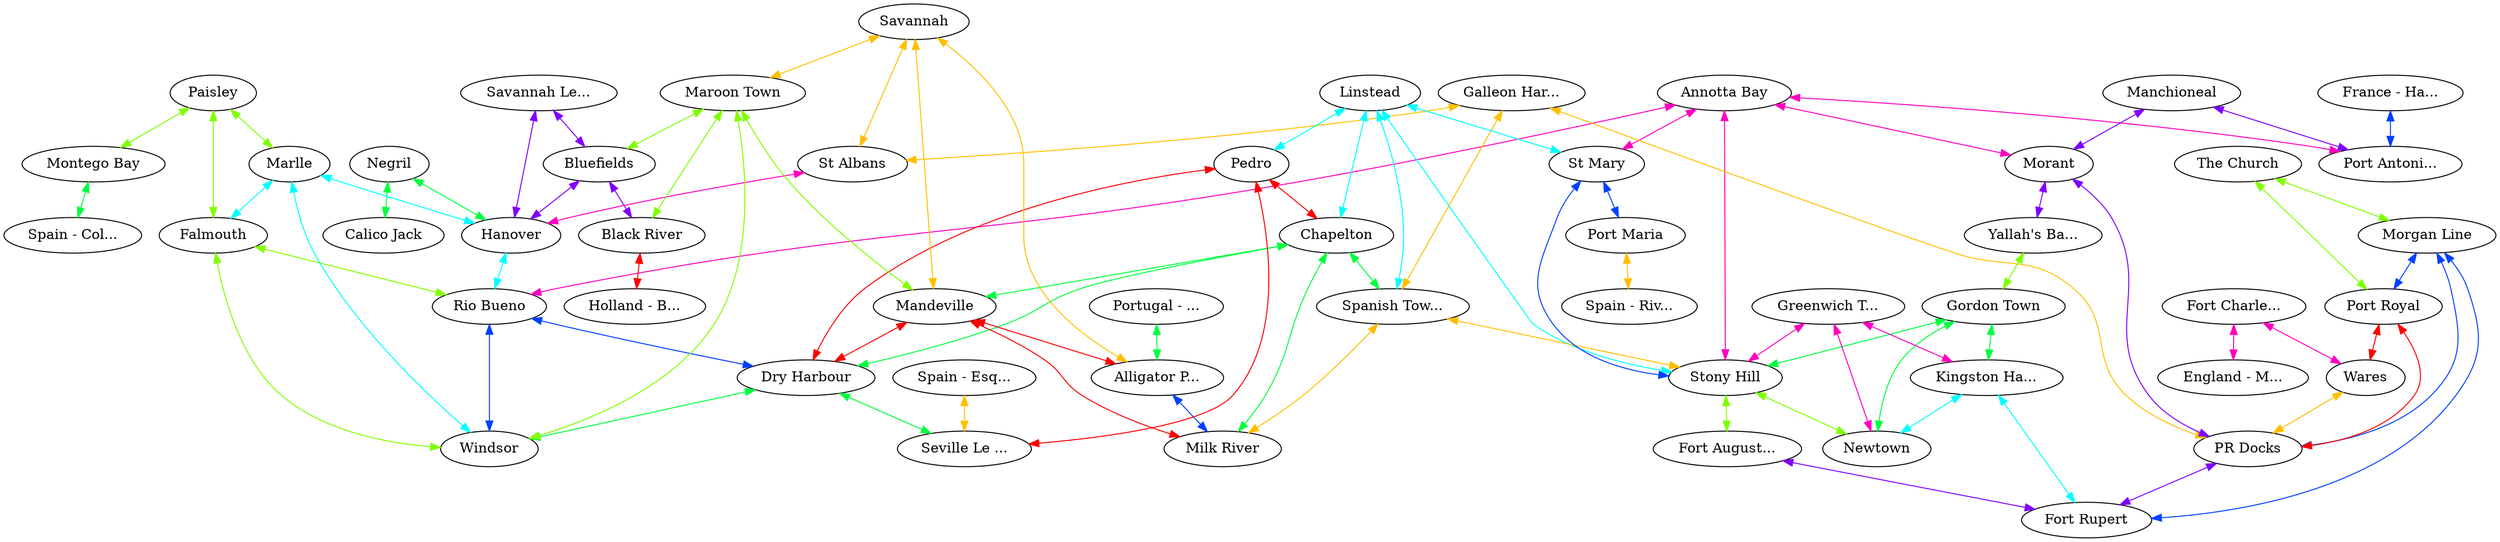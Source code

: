 graph x {
"Holland - Blauvelt" [pos="1.19444444444444,-4.34722222222222",label="Holland - B..."]
"Calico Jack" [pos="0.638888888888889,-3.61111111111111",label="Calico Jack"]
"Spain - Columbus" [pos="2.44444444444444,-1.01388888888889",label="Spain - Col..."]
"Spain - Esquivel" [pos="5.54166666666667,-1.13888888888889",label="Spain - Esq..."]
"France - Hamlin" [pos="8.23611111111111,-1.875",label="France - Ha..."]
"England - Morgan" [pos="6.54166666666667,-4.98611111111111",label="England - M..."]
"Portugal - Mota" [pos="2.51388888888889,-4.93055555555556",label="Portugal - ..."]
"Spain - Rivero" [pos="6.98611111111111,-1.36111111111111",label="Spain - Riv..."]
"Alligator Pond" [pos="3.52777777777778,-3.68055555555556",label="Alligator P..."]
"Annotta Bay" [pos="6.30555555555556,-2.73611111111111",label="Annotta Bay"]
"Black River" [pos="1.94444444444444,-3.16666666666667",label="Black River"]
"Bluefields" [pos="1.66666666666667,-2.59722222222222",label="Bluefields"]
"Chapelton" [pos="4.25,-3.36111111111111",label="Chapelton"]
"Dry Harbour" [pos="3.88888888888889,-2.13888888888889",label="Dry Harbour"]
"Falmouth" [pos="2.875,-1.86111111111111",label="Falmouth"]
"Galleon Harbour" [pos="5.18055555555556,-4.02777777777778",label="Galleon Har..."]
"Gordon Town" [pos="6.61111111111111,-3.43055555555556",label="Gordon Town"]
"Hanover" [pos="1.36111111111111,-2.04166666666667",label="Hanover"]
"Linstead" [pos="5.29166666666667,-2.91666666666667",label="Linstead"]
"Manchioneal" [pos="7.88888888888889,-3.09722222222222",label="Manchioneal"]
"Mandeville" [pos="3.47222222222222,-3",label="Mandeville"]
"Milk River" [pos="4.38888888888889,-4.44444444444444",label="Milk River"]
"Montego Bay" [pos="1.90277777777778,-1.5",label="Montego Bay"]
"Morant" [pos="7.83333333333333,-3.95833333333333",label="Morant"]
"Negril" [pos="0.708333333333333,-2.375",label="Negril"]
"Paisley" [pos="2.30555555555556,-1.94444444444444",label="Paisley"]
"Pedro" [pos="4.95833333333333,-2.54166666666667",label="Pedro"]
"Port Antonio" [pos="7.18055555555556,-3.04166666666667",label="Port Antoni..."]
"Port Maria" [pos="5.68055555555556,-1.875",label="Port Maria"]
"Rio Bueno" [pos="3.43055555555556,-1.79166666666667",label="Rio Bueno"]
"Savannah Le Mar" [pos="1.22222222222222,-2.40277777777778",label="Savannah Le..."]
"Savannah" [pos="2.79166666666667,-3.38888888888889",label="Savannah"]
"Seville Le Nueva" [pos="4.84722222222222,-2.02777777777778",label="Seville Le ..."]
"Spanish Town" [pos="5.56944444444444,-3.73611111111111",label="Spanish Tow..."]
"St Albans" [pos="2.22222222222222,-3.5",label="St Albans"]
"St Mary" [pos="5.40277777777778,-2.16666666666667",label="St Mary"]
"Stony Hill" [pos="6.08333333333333,-3.55555555555556",label="Stony Hill"]
"Yallah's Bay" [pos="7.33333333333333,-4.09722222222222",label="Yallah's Ba..."]
"Marlle" [pos="2.19444444444444,-2.31944444444444",label="Marlle"]
"Maroon Town" [pos="2.66666666666667,-2.90277777777778",label="Maroon Town"]
"Windsor" [pos="3.36111111111111,-2.54166666666667",label="Windsor"]
"Fort Augusta" [pos="3.38888888888889,-6.20833333333333",label="Fort August..."]
"Fort Charles" [pos="4.34722222222222,-8.11111111111111",label="Fort Charle..."]
"Fort Rupert" [pos="4.52777777777778,-6.84722222222222",label="Fort Rupert"]
"Greenwich Town" [pos="4.51388888888889,-6.22222222222222",label="Greenwich T..."]
"Kingston Harbour" [pos="6.19444444444444,-6.63888888888889",label="Kingston Ha..."]
"Morgan Line" [pos="5.02777777777778,-7.29166666666667",label="Morgan Line"]
"Newtown" [pos="6.22222222222222,-6.25",label="Newtown"]
"Port Royal" [pos="4.72222222222222,-7.875",label="Port Royal"]
"PR Docks" [pos="3.76388888888889,-6.93055555555556",label="PR Docks"]
"The Church" [pos="5.04166666666667,-7.66666666666667",label="The Church"]
"Wares" [pos="3.25,-7.36111111111111",label="Wares"]
"Spain - Esquivel" -- "Seville Le Nueva" [dir="both",color="0.125,1,1"]
"The Church" -- "Port Royal" [dir="both",color="0.25,1,1"]
"The Church" -- "Morgan Line" [dir="both",color="0.25,1,1"]
"Negril" -- "Calico Jack" [dir="both",color="0.375,1,1"]
"Negril" -- "Hanover" [dir="both",color="0.375,1,1"]
"Linstead" -- "Spanish Town" [dir="both",color="0.5,1,1"]
"Linstead" -- "St Mary" [dir="both",color="0.5,1,1"]
"Linstead" -- "Stony Hill" [dir="both",color="0.5,1,1"]
"Linstead" -- "Chapelton" [dir="both",color="0.5,1,1"]
"Linstead" -- "Pedro" [dir="both",color="0.5,1,1"]
"France - Hamlin" -- "Port Antonio" [dir="both",color="0.625,1,1"]
"Manchioneal" -- "Port Antonio" [dir="both",color="0.75,1,1"]
"Manchioneal" -- "Morant" [dir="both",color="0.75,1,1"]
"Annotta Bay" -- "Port Antonio" [dir="both",color="0.875,1,1"]
"Annotta Bay" -- "St Mary" [dir="both",color="0.875,1,1"]
"Annotta Bay" -- "Stony Hill" [dir="both",color="0.875,1,1"]
"Annotta Bay" -- "Rio Bueno" [dir="both",color="0.875,1,1"]
"Annotta Bay" -- "Morant" [dir="both",color="0.875,1,1"]
"Pedro" -- "Chapelton" [dir="both",color="1,1,1"]
"Pedro" -- "Dry Harbour" [dir="both",color="1,1,1"]
"Pedro" -- "Seville Le Nueva" [dir="both",color="1,1,1"]
"Savannah" -- "Mandeville" [dir="both",color="0.125,1,1"]
"Savannah" -- "St Albans" [dir="both",color="0.125,1,1"]
"Savannah" -- "Maroon Town" [dir="both",color="0.125,1,1"]
"Savannah" -- "Alligator Pond" [dir="both",color="0.125,1,1"]
"Paisley" -- "Falmouth" [dir="both",color="0.25,1,1"]
"Paisley" -- "Montego Bay" [dir="both",color="0.25,1,1"]
"Paisley" -- "Marlle" [dir="both",color="0.25,1,1"]
"Chapelton" -- "Mandeville" [dir="both",color="0.375,1,1"]
"Chapelton" -- "Milk River" [dir="both",color="0.375,1,1"]
"Chapelton" -- "Spanish Town" [dir="both",color="0.375,1,1"]
"Chapelton" -- "Dry Harbour" [dir="both",color="0.375,1,1"]
"Marlle" -- "Windsor" [dir="both",color="0.5,1,1"]
"Marlle" -- "Falmouth" [dir="both",color="0.5,1,1"]
"Marlle" -- "Hanover" [dir="both",color="0.5,1,1"]
"Morgan Line" -- "PR Docks" [dir="both",color="0.625,1,1"]
"Morgan Line" -- "Port Royal" [dir="both",color="0.625,1,1"]
"Morgan Line" -- "Fort Rupert" [dir="both",color="0.625,1,1"]
"Savannah Le Mar" -- "Hanover" [dir="both",color="0.75,1,1"]
"Savannah Le Mar" -- "Bluefields" [dir="both",color="0.75,1,1"]
"Greenwich Town" -- "Stony Hill" [dir="both",color="0.875,1,1"]
"Greenwich Town" -- "Newtown" [dir="both",color="0.875,1,1"]
"Greenwich Town" -- "Kingston Harbour" [dir="both",color="0.875,1,1"]
"Port Royal" -- "PR Docks" [dir="both",color="1,1,1"]
"Port Royal" -- "Wares" [dir="both",color="1,1,1"]
"Galleon Harbour" -- "St Albans" [dir="both",color="0.125,1,1"]
"Galleon Harbour" -- "PR Docks" [dir="both",color="0.125,1,1"]
"Galleon Harbour" -- "Spanish Town" [dir="both",color="0.125,1,1"]
"Maroon Town" -- "Mandeville" [dir="both",color="0.25,1,1"]
"Maroon Town" -- "Windsor" [dir="both",color="0.25,1,1"]
"Maroon Town" -- "Black River" [dir="both",color="0.25,1,1"]
"Maroon Town" -- "Bluefields" [dir="both",color="0.25,1,1"]
"Portugal - Mota" -- "Alligator Pond" [dir="both",color="0.375,1,1"]
"St Mary" -- "Port Maria" [dir="both",color="0.625,1,1"]
"St Mary" -- "Stony Hill" [dir="both",color="0.625,1,1"]
"Bluefields" -- "Black River" [dir="both",color="0.75,1,1"]
"Bluefields" -- "Hanover" [dir="both",color="0.75,1,1"]
"St Albans" -- "Hanover" [dir="both",color="0.875,1,1"]
"Mandeville" -- "Milk River" [dir="both",color="1,1,1"]
"Mandeville" -- "Dry Harbour" [dir="both",color="1,1,1"]
"Mandeville" -- "Alligator Pond" [dir="both",color="1,1,1"]
"Spanish Town" -- "Milk River" [dir="both",color="0.125,1,1"]
"Spanish Town" -- "Stony Hill" [dir="both",color="0.125,1,1"]
"Falmouth" -- "Windsor" [dir="both",color="0.25,1,1"]
"Falmouth" -- "Rio Bueno" [dir="both",color="0.25,1,1"]
"Montego Bay" -- "Spain - Columbus" [dir="both",color="0.375,1,1"]
"Hanover" -- "Rio Bueno" [dir="both",color="0.5,1,1"]
"Rio Bueno" -- "Windsor" [dir="both",color="0.625,1,1"]
"Rio Bueno" -- "Dry Harbour" [dir="both",color="0.625,1,1"]
"Morant" -- "PR Docks" [dir="both",color="0.75,1,1"]
"Morant" -- "Yallah's Bay" [dir="both",color="0.75,1,1"]
"Fort Charles" -- "England - Morgan" [dir="both",color="0.875,1,1"]
"Fort Charles" -- "Wares" [dir="both",color="0.875,1,1"]
"Black River" -- "Holland - Blauvelt" [dir="both",color="1,1,1"]
"Wares" -- "PR Docks" [dir="both",color="0.125,1,1"]
"Yallah's Bay" -- "Gordon Town" [dir="both",color="0.25,1,1"]
"Gordon Town" -- "Stony Hill" [dir="both",color="0.375,1,1"]
"Gordon Town" -- "Newtown" [dir="both",color="0.375,1,1"]
"Gordon Town" -- "Kingston Harbour" [dir="both",color="0.375,1,1"]
"Kingston Harbour" -- "Fort Rupert" [dir="both",color="0.5,1,1"]
"Kingston Harbour" -- "Newtown" [dir="both",color="0.5,1,1"]
"Alligator Pond" -- "Milk River" [dir="both",color="0.625,1,1"]
"PR Docks" -- "Fort Rupert" [dir="both",color="0.75,1,1"]
"Port Maria" -- "Spain - Rivero" [dir="both",color="0.125,1,1"]
"Stony Hill" -- "Fort Augusta" [dir="both",color="0.25,1,1"]
"Stony Hill" -- "Newtown" [dir="both",color="0.25,1,1"]
"Dry Harbour" -- "Windsor" [dir="both",color="0.375,1,1"]
"Dry Harbour" -- "Seville Le Nueva" [dir="both",color="0.375,1,1"]
"Fort Augusta" -- "Fort Rupert" [dir="both",color="0.75,1,1"]
}

